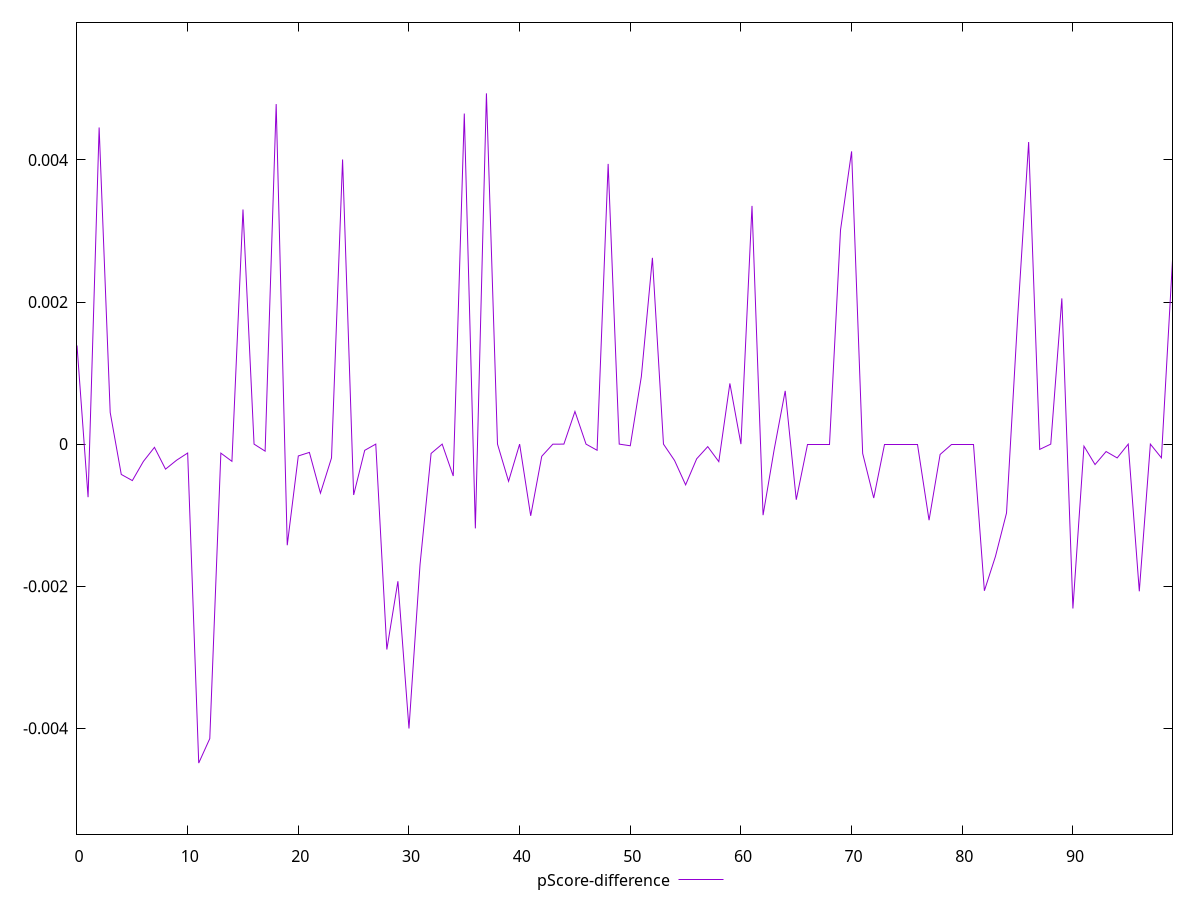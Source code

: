 reset

$pScoreDifference <<EOF
0 0.0013877777777777656
1 -0.0007466666666666733
2 0.004456666666666664
3 0.0004455555555555879
4 -0.0004266666666666863
5 -0.0005133333333333656
6 -0.00024333333333337315
7 -0.00004555555555552093
8 -0.00035222222222219823
9 -0.00022666666666670832
10 -0.00012555555555560094
11 -0.004489166736602823
12 -0.004144166707992558
13 -0.00012666666666671933
14 -0.00024222222222225476
15 0.003302500247955309
16 0
17 -0.0000988888888888706
18 0.004785832961400338
19 -0.0014233334859212743
20 -0.0001666666666666483
21 -0.00011666666666665382
22 -0.0006899999999999684
23 -0.00019444444444449704
24 0.004005833466847686
25 -0.0007155555555555804
26 -0.00008777777777779772
27 0
28 -0.0028908336162567494
29 -0.0019300003846486335
30 -0.00400222222222224
31 -0.0016966666666666796
32 -0.00013111111111108187
33 0
34 -0.00044916669527683695
35 0.004652222527398053
36 -0.0011858332157135276
37 0.0049366666666667
38 0
39 -0.0005233333333333201
40 0
41 -0.0010091666380565023
42 -0.00017111111111112187
43 -0.0000011111111111183902
44 0
45 0.00045916716257732304
46 0
47 -0.00008666666666667933
48 0.0039441668987273415
49 0
50 -0.00002333333333326415
51 0.0009508331616718824
52 0.002621666590372662
53 0
54 -0.00023000001907358403
55 -0.0005733333333333146
56 -0.00020666666666668831
57 -0.00003555555555556644
58 -0.0002466666666667283
59 0.0008541667461394731
60 0
61 0.003352499802907305
62 -0.001000000238418619
63 -0.0000788888888888506
64 0.0007491664091745509
65 -0.0007825001080831173
66 0
67 0
68 0
69 0.0030133334795633404
70 0.004120000203450491
71 -0.00013111111111108187
72 -0.0007588888888888645
73 0
74 0
75 0
76 0
77 -0.0010711111111111338
78 -0.00014555555555550992
79 0
80 0
81 0
82 -0.0020641664663950676
83 -0.001580833594004294
84 -0.0009700000000000264
85 0.001759167114893545
86 0.0042516664663950765
87 -0.00007444444444448806
88 0
89 0.0020508337020873624
90 -0.0023133333333332784
91 -0.0000288888888888561
92 -0.0002877777777777757
93 -0.00010444444444446255
94 -0.00019444444444449704
95 0
96 -0.0020711111111111347
97 0
98 -0.00019333333333337865
99 0.0025883332888285704
EOF

set key outside below
set xrange [0:99]
set yrange [-0.005489166736602823:0.0059366666666667]
set trange [-0.005489166736602823:0.0059366666666667]
set terminal svg size 640, 500 enhanced background rgb 'white'
set output "report_00017_2021-02-10T15-08-03.406Z/uses-rel-preconnect/samples/pages+cached/pScore-difference/values.svg"

plot $pScoreDifference title "pScore-difference" with line

reset
